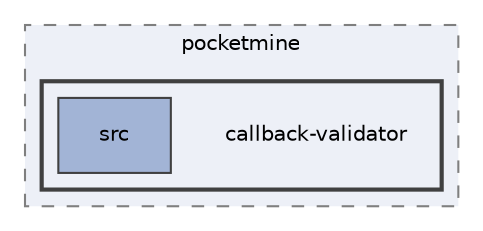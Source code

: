 digraph "callback-validator"
{
 // INTERACTIVE_SVG=YES
 // LATEX_PDF_SIZE
  edge [fontname="Helvetica",fontsize="10",labelfontname="Helvetica",labelfontsize="10"];
  node [fontname="Helvetica",fontsize="10",shape=record];
  compound=true
  subgraph clusterdir_67ec95640dccd85af7425ce27c77136c {
    graph [ bgcolor="#edf0f7", pencolor="grey50", style="filled,dashed,", label="pocketmine", fontname="Helvetica", fontsize="10", URL="dir_67ec95640dccd85af7425ce27c77136c.html"]
  subgraph clusterdir_4d4b67f10f5c573de213794e1c34a860 {
    graph [ bgcolor="#edf0f7", pencolor="grey25", style="filled,bold,", label="", fontname="Helvetica", fontsize="10", URL="dir_4d4b67f10f5c573de213794e1c34a860.html"]
    dir_4d4b67f10f5c573de213794e1c34a860 [shape=plaintext, label="callback-validator"];
  dir_b14c5ce781df094de5a830ffe2c7045c [shape=box, label="src", style="filled,", fillcolor="#a2b4d6", color="grey25", URL="dir_b14c5ce781df094de5a830ffe2c7045c.html"];
  }
  }
}
